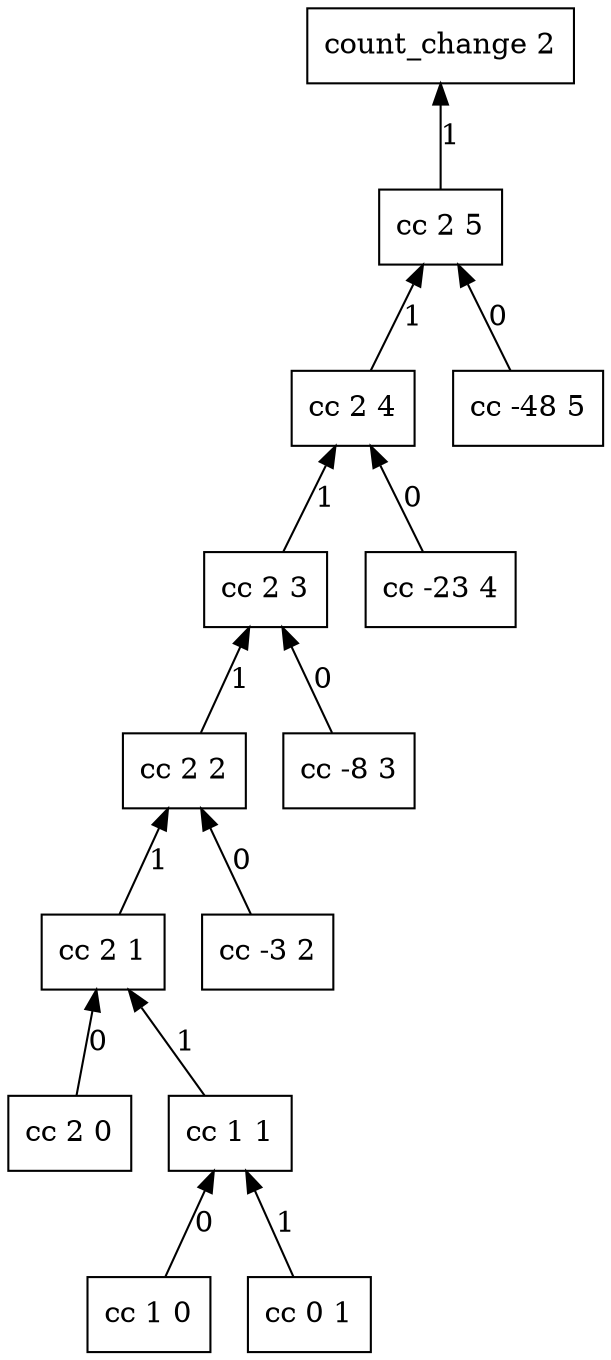digraph G {
		rankdir = BT
/*
		size="40,40";
		ratio=fill;
		node [fontname=Arial,fontsize=20];
		edge [fontname=Arial,fontsize=16];
*/
    
  _count_change_2 [label="count_change 2",shape="rectangle"];
  _cc_2_5 [label="cc 2 5",shape="rectangle"];
  _cc_2_4 [label="cc 2 4",shape="rectangle"];
  _cc_2_3 [label="cc 2 3",shape="rectangle"];
  _cc_2_2 [label="cc 2 2",shape="rectangle"];
  _cc_2_1 [label="cc 2 1",shape="rectangle"];
  _cc_2_0 [label="cc 2 0",shape="rectangle"];
  _cc_1_1 [label="cc 1 1",shape="rectangle"];
  _cc_1_0 [label="cc 1 0",shape="rectangle"];
  _cc_0_1 [label="cc 0 1",shape="rectangle"];
  _cc_1_0 -> _cc_1_1 [label="0"];
  _cc_0_1 -> _cc_1_1 [label="1"];
  _cc_2_0 -> _cc_2_1 [label="0"];
  _cc_1_1 -> _cc_2_1 [label="1"];
  _cc__3_2 [label="cc -3 2",shape="rectangle"];
  _cc_2_1 -> _cc_2_2 [label="1"];
  _cc__3_2 -> _cc_2_2 [label="0"];
  _cc__8_3 [label="cc -8 3",shape="rectangle"];
  _cc_2_2 -> _cc_2_3 [label="1"];
  _cc__8_3 -> _cc_2_3 [label="0"];
  _cc__23_4 [label="cc -23 4",shape="rectangle"];
  _cc_2_3 -> _cc_2_4 [label="1"];
  _cc__23_4 -> _cc_2_4 [label="0"];
  _cc__48_5 [label="cc -48 5",shape="rectangle"];
  _cc_2_4 -> _cc_2_5 [label="1"];
  _cc__48_5 -> _cc_2_5 [label="0"];
  _cc_2_5 -> _count_change_2 [label="1"];
}
